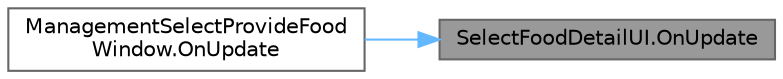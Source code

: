 digraph "SelectFoodDetailUI.OnUpdate"
{
 // LATEX_PDF_SIZE
  bgcolor="transparent";
  edge [fontname=Helvetica,fontsize=10,labelfontname=Helvetica,labelfontsize=10];
  node [fontname=Helvetica,fontsize=10,shape=box,height=0.2,width=0.4];
  rankdir="RL";
  Node1 [id="Node000001",label="SelectFoodDetailUI.OnUpdate",height=0.2,width=0.4,color="gray40", fillcolor="grey60", style="filled", fontcolor="black",tooltip="実行処理"];
  Node1 -> Node2 [id="edge1_Node000001_Node000002",dir="back",color="steelblue1",style="solid",tooltip=" "];
  Node2 [id="Node000002",label="ManagementSelectProvideFood\lWindow.OnUpdate",height=0.2,width=0.4,color="grey40", fillcolor="white", style="filled",URL="$class_management_select_provide_food_window.html#ae7c918611d49b0020ad2d1e673c4ccf5",tooltip=" "];
}
